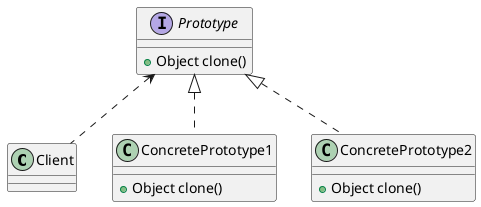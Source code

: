 @startuml
'https://plantuml.com/class-diagram





'abstract class AbstractList
'abstract AbstractCollection
'interface List
'interface Collection
'
'List <|-- AbstractList
'Collection <|-- AbstractCollection
'
'Collection <|- List
'AbstractCollection <|- AbstractList
'AbstractList <|-- ArrayList
'
'class ArrayList {
'Object[] elementData
'size()
'}
'
'enum TimeUnit {
'DAYS
'HOURS
'MINUTES
'}

' Prototype 通常是一个接口，里面带有一个方法clone，这个方法可以让实现了Prototype接口的类
' 克隆自己的对象。
' ConcretePrototype1，ConcretePrototype2等就是实现Prototype接口的具体的类。
' client里面包含调用ConcretePrototype1或者ConcretePrototype2的方法，调用时，
' ConcretePrototype1或者ConcretePrototype2的对象可以克隆自己的全套属性，然后返回一个
' 跟自己属性一模一样的对象。


class Client

interface Prototype{
    + Object clone()
}

class ConcretePrototype1{
    + Object clone()
}

class ConcretePrototype2{
    + Object clone()
}

Prototype <|.. ConcretePrototype1
Prototype <|.. ConcretePrototype2

Prototype <.. Client

@enduml